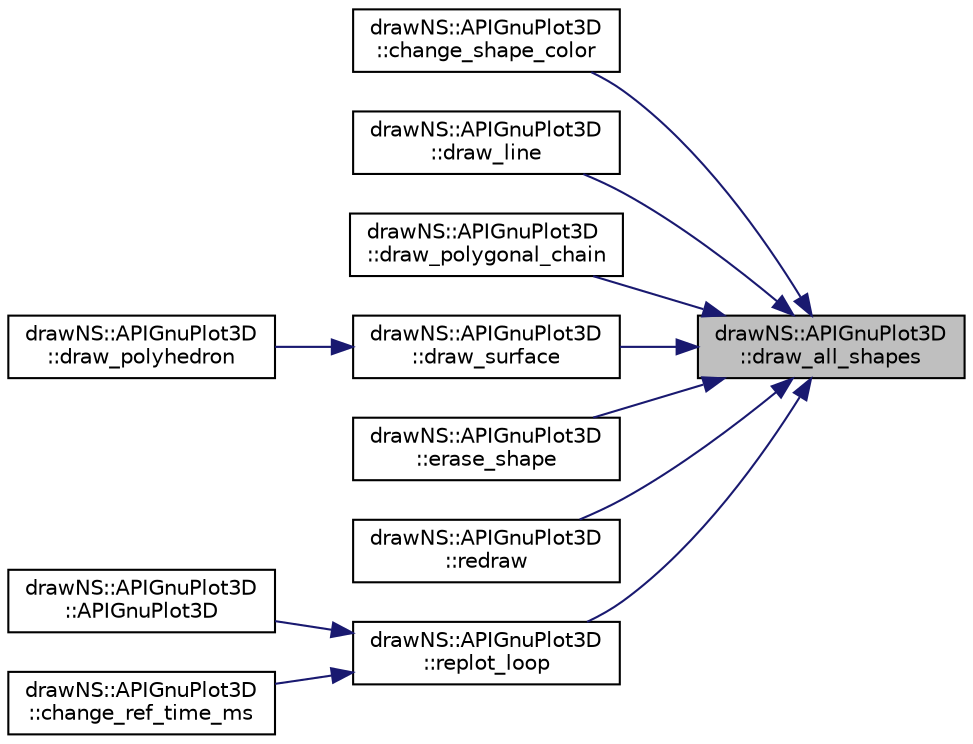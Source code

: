 digraph "drawNS::APIGnuPlot3D::draw_all_shapes"
{
 // LATEX_PDF_SIZE
  edge [fontname="Helvetica",fontsize="10",labelfontname="Helvetica",labelfontsize="10"];
  node [fontname="Helvetica",fontsize="10",shape=record];
  rankdir="RL";
  Node1 [label="drawNS::APIGnuPlot3D\l::draw_all_shapes",height=0.2,width=0.4,color="black", fillcolor="grey75", style="filled", fontcolor="black",tooltip=" "];
  Node1 -> Node2 [dir="back",color="midnightblue",fontsize="10",style="solid",fontname="Helvetica"];
  Node2 [label="drawNS::APIGnuPlot3D\l::change_shape_color",height=0.2,width=0.4,color="black", fillcolor="white", style="filled",URL="$classdraw_n_s_1_1_a_p_i_gnu_plot3_d.html#ac33b91c7e171909c6ae2fcfbf7b915b1",tooltip="change color of shape"];
  Node1 -> Node3 [dir="back",color="midnightblue",fontsize="10",style="solid",fontname="Helvetica"];
  Node3 [label="drawNS::APIGnuPlot3D\l::draw_line",height=0.2,width=0.4,color="black", fillcolor="white", style="filled",URL="$classdraw_n_s_1_1_a_p_i_gnu_plot3_d.html#a258e809fc5faa7884ef0e339a4bcf608",tooltip="draws line between 2 points"];
  Node1 -> Node4 [dir="back",color="midnightblue",fontsize="10",style="solid",fontname="Helvetica"];
  Node4 [label="drawNS::APIGnuPlot3D\l::draw_polygonal_chain",height=0.2,width=0.4,color="black", fillcolor="white", style="filled",URL="$classdraw_n_s_1_1_a_p_i_gnu_plot3_d.html#a57e1102221d08157dab5037bdb20cbcc",tooltip="draws polygonal_chain between n points"];
  Node1 -> Node5 [dir="back",color="midnightblue",fontsize="10",style="solid",fontname="Helvetica"];
  Node5 [label="drawNS::APIGnuPlot3D\l::draw_surface",height=0.2,width=0.4,color="black", fillcolor="white", style="filled",URL="$classdraw_n_s_1_1_a_p_i_gnu_plot3_d.html#afc9b4e6c71a0377d881ece405a64a0e4",tooltip="draws surface described by its points"];
  Node5 -> Node6 [dir="back",color="midnightblue",fontsize="10",style="solid",fontname="Helvetica"];
  Node6 [label="drawNS::APIGnuPlot3D\l::draw_polyhedron",height=0.2,width=0.4,color="black", fillcolor="white", style="filled",URL="$classdraw_n_s_1_1_a_p_i_gnu_plot3_d.html#ac5237f08f9923f785928fec32805e31c",tooltip="draws polyhedron described by its apexs"];
  Node1 -> Node7 [dir="back",color="midnightblue",fontsize="10",style="solid",fontname="Helvetica"];
  Node7 [label="drawNS::APIGnuPlot3D\l::erase_shape",height=0.2,width=0.4,color="black", fillcolor="white", style="filled",URL="$classdraw_n_s_1_1_a_p_i_gnu_plot3_d.html#a837c1e656cdd7f3c1d64f373552b1766",tooltip="erase shape by id"];
  Node1 -> Node8 [dir="back",color="midnightblue",fontsize="10",style="solid",fontname="Helvetica"];
  Node8 [label="drawNS::APIGnuPlot3D\l::redraw",height=0.2,width=0.4,color="black", fillcolor="white", style="filled",URL="$classdraw_n_s_1_1_a_p_i_gnu_plot3_d.html#a27a110521a511f0c75e5c867f247a3f6",tooltip="replot all shapes Replots all shapes, works only in negative refresh_rate_ms value mode."];
  Node1 -> Node9 [dir="back",color="midnightblue",fontsize="10",style="solid",fontname="Helvetica"];
  Node9 [label="drawNS::APIGnuPlot3D\l::replot_loop",height=0.2,width=0.4,color="black", fillcolor="white", style="filled",URL="$classdraw_n_s_1_1_a_p_i_gnu_plot3_d.html#afa364d7d8a0a74d51b680a9560e1f1ed",tooltip=" "];
  Node9 -> Node10 [dir="back",color="midnightblue",fontsize="10",style="solid",fontname="Helvetica"];
  Node10 [label="drawNS::APIGnuPlot3D\l::APIGnuPlot3D",height=0.2,width=0.4,color="black", fillcolor="white", style="filled",URL="$classdraw_n_s_1_1_a_p_i_gnu_plot3_d.html#a9fd786880bdcfc90d260127a83362a01",tooltip="Constructor."];
  Node9 -> Node11 [dir="back",color="midnightblue",fontsize="10",style="solid",fontname="Helvetica"];
  Node11 [label="drawNS::APIGnuPlot3D\l::change_ref_time_ms",height=0.2,width=0.4,color="black", fillcolor="white", style="filled",URL="$classdraw_n_s_1_1_a_p_i_gnu_plot3_d.html#aa7da7ed9eaaea392a5710143fda0da67",tooltip="change mode for ploting and/or time between auto-replots"];
}
